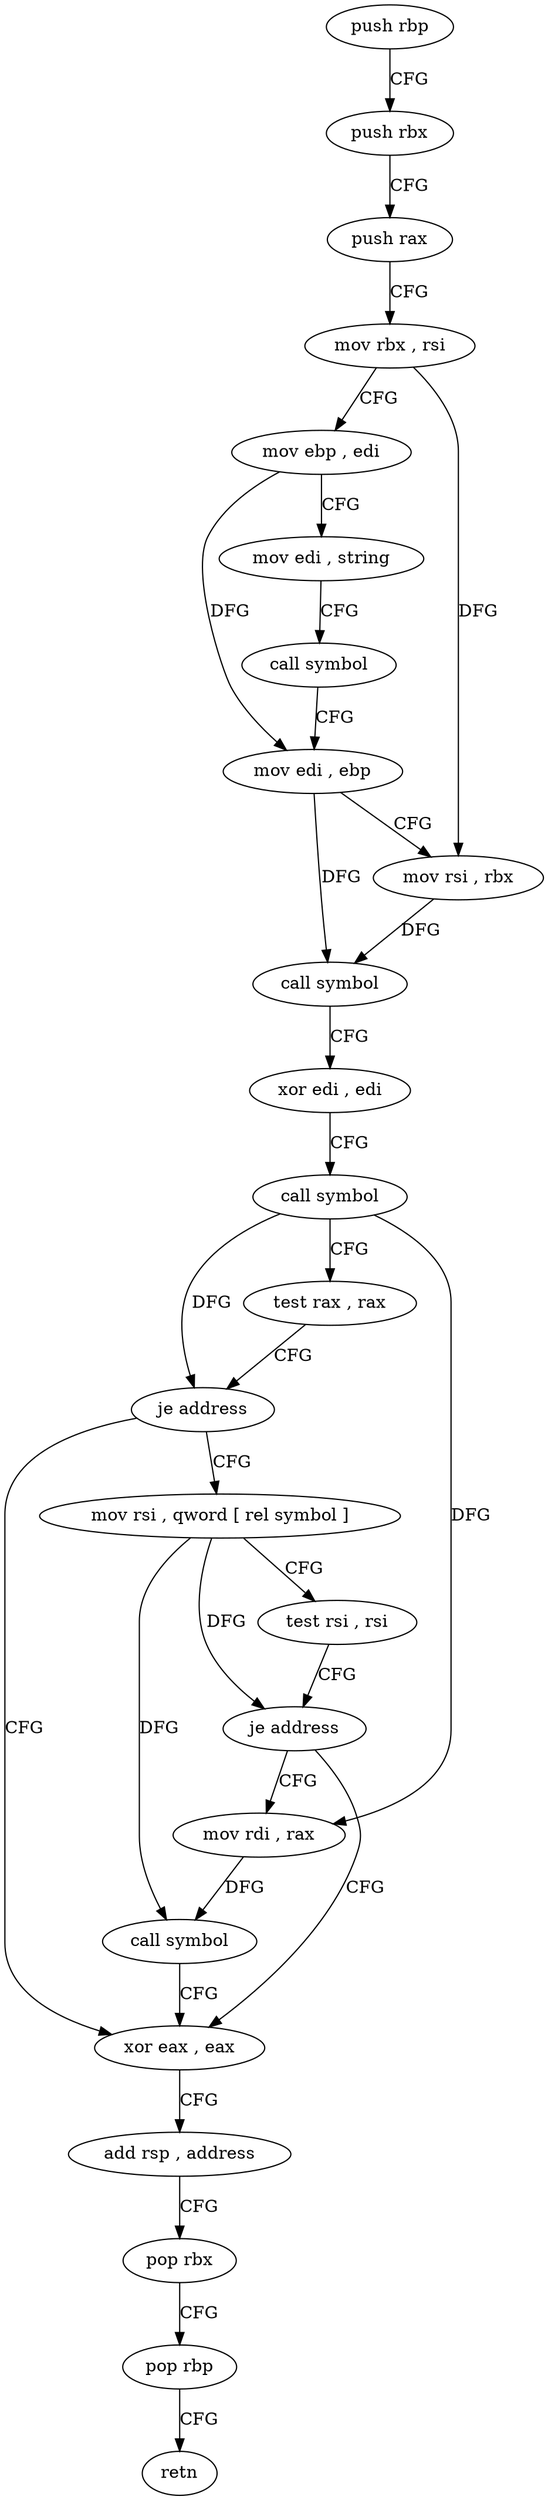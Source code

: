 digraph "func" {
"4216800" [label = "push rbp" ]
"4216801" [label = "push rbx" ]
"4216802" [label = "push rax" ]
"4216803" [label = "mov rbx , rsi" ]
"4216806" [label = "mov ebp , edi" ]
"4216808" [label = "mov edi , string" ]
"4216813" [label = "call symbol" ]
"4216818" [label = "mov edi , ebp" ]
"4216820" [label = "mov rsi , rbx" ]
"4216823" [label = "call symbol" ]
"4216828" [label = "xor edi , edi" ]
"4216830" [label = "call symbol" ]
"4216835" [label = "test rax , rax" ]
"4216838" [label = "je address" ]
"4216860" [label = "xor eax , eax" ]
"4216840" [label = "mov rsi , qword [ rel symbol ]" ]
"4216862" [label = "add rsp , address" ]
"4216866" [label = "pop rbx" ]
"4216867" [label = "pop rbp" ]
"4216868" [label = "retn" ]
"4216847" [label = "test rsi , rsi" ]
"4216850" [label = "je address" ]
"4216852" [label = "mov rdi , rax" ]
"4216855" [label = "call symbol" ]
"4216800" -> "4216801" [ label = "CFG" ]
"4216801" -> "4216802" [ label = "CFG" ]
"4216802" -> "4216803" [ label = "CFG" ]
"4216803" -> "4216806" [ label = "CFG" ]
"4216803" -> "4216820" [ label = "DFG" ]
"4216806" -> "4216808" [ label = "CFG" ]
"4216806" -> "4216818" [ label = "DFG" ]
"4216808" -> "4216813" [ label = "CFG" ]
"4216813" -> "4216818" [ label = "CFG" ]
"4216818" -> "4216820" [ label = "CFG" ]
"4216818" -> "4216823" [ label = "DFG" ]
"4216820" -> "4216823" [ label = "DFG" ]
"4216823" -> "4216828" [ label = "CFG" ]
"4216828" -> "4216830" [ label = "CFG" ]
"4216830" -> "4216835" [ label = "CFG" ]
"4216830" -> "4216838" [ label = "DFG" ]
"4216830" -> "4216852" [ label = "DFG" ]
"4216835" -> "4216838" [ label = "CFG" ]
"4216838" -> "4216860" [ label = "CFG" ]
"4216838" -> "4216840" [ label = "CFG" ]
"4216860" -> "4216862" [ label = "CFG" ]
"4216840" -> "4216847" [ label = "CFG" ]
"4216840" -> "4216850" [ label = "DFG" ]
"4216840" -> "4216855" [ label = "DFG" ]
"4216862" -> "4216866" [ label = "CFG" ]
"4216866" -> "4216867" [ label = "CFG" ]
"4216867" -> "4216868" [ label = "CFG" ]
"4216847" -> "4216850" [ label = "CFG" ]
"4216850" -> "4216860" [ label = "CFG" ]
"4216850" -> "4216852" [ label = "CFG" ]
"4216852" -> "4216855" [ label = "DFG" ]
"4216855" -> "4216860" [ label = "CFG" ]
}
